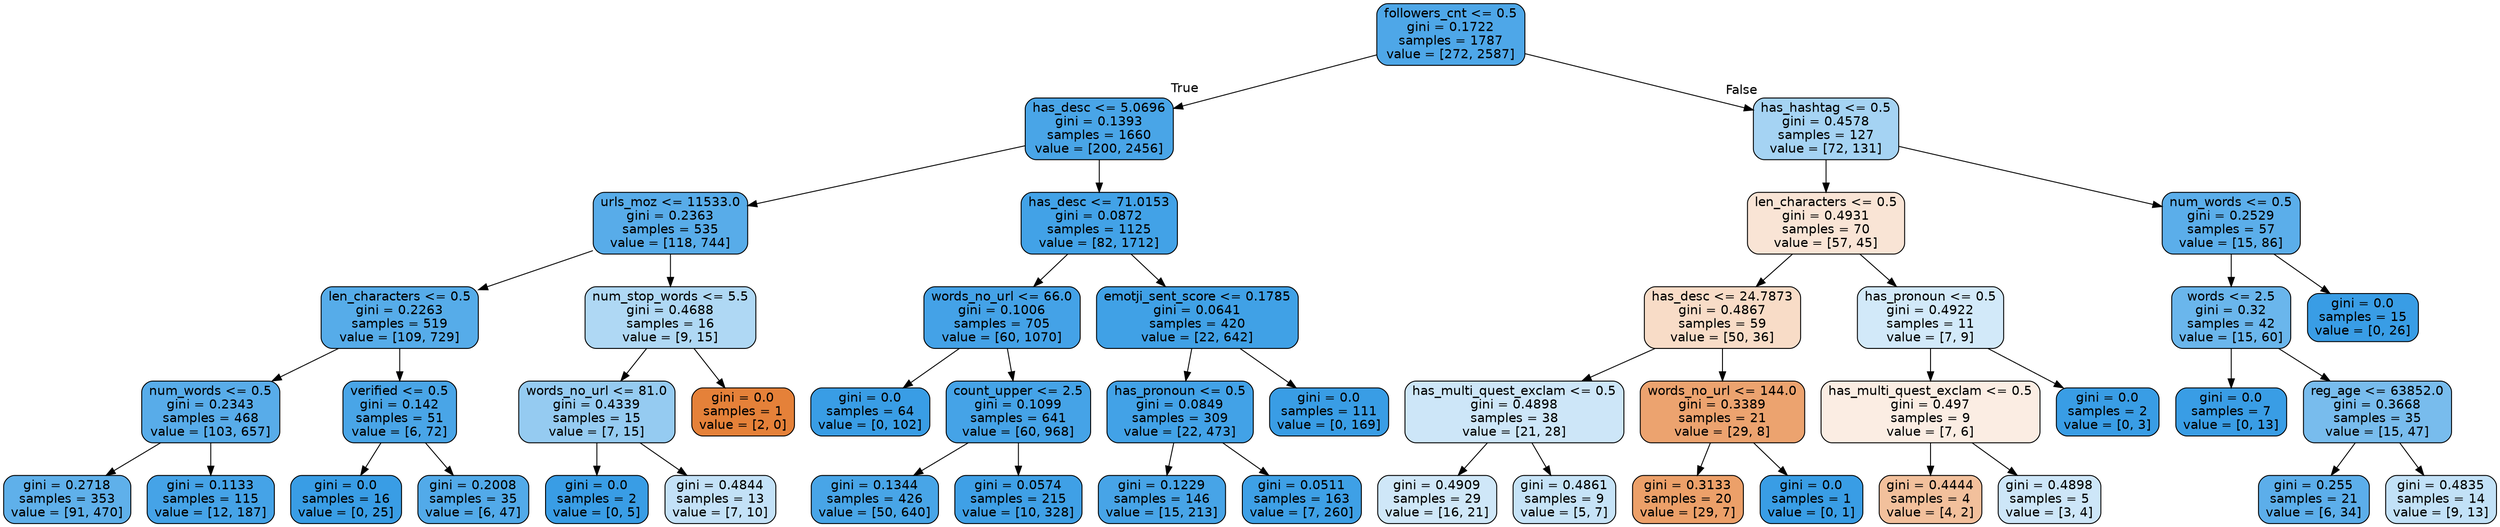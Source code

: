 digraph Tree {
node [shape=box, style="filled, rounded", color="black", fontname=helvetica] ;
edge [fontname=helvetica] ;
0 [label="followers_cnt <= 0.5\ngini = 0.1722\nsamples = 1787\nvalue = [272, 2587]", fillcolor="#399de5e4"] ;
1 [label="has_desc <= 5.0696\ngini = 0.1393\nsamples = 1660\nvalue = [200, 2456]", fillcolor="#399de5ea"] ;
0 -> 1 [labeldistance=2.5, labelangle=45, headlabel="True"] ;
2 [label="urls_moz <= 11533.0\ngini = 0.2363\nsamples = 535\nvalue = [118, 744]", fillcolor="#399de5d7"] ;
1 -> 2 ;
3 [label="len_characters <= 0.5\ngini = 0.2263\nsamples = 519\nvalue = [109, 729]", fillcolor="#399de5d9"] ;
2 -> 3 ;
4 [label="num_words <= 0.5\ngini = 0.2343\nsamples = 468\nvalue = [103, 657]", fillcolor="#399de5d7"] ;
3 -> 4 ;
5 [label="gini = 0.2718\nsamples = 353\nvalue = [91, 470]", fillcolor="#399de5ce"] ;
4 -> 5 ;
6 [label="gini = 0.1133\nsamples = 115\nvalue = [12, 187]", fillcolor="#399de5ef"] ;
4 -> 6 ;
7 [label="verified <= 0.5\ngini = 0.142\nsamples = 51\nvalue = [6, 72]", fillcolor="#399de5ea"] ;
3 -> 7 ;
8 [label="gini = 0.0\nsamples = 16\nvalue = [0, 25]", fillcolor="#399de5ff"] ;
7 -> 8 ;
9 [label="gini = 0.2008\nsamples = 35\nvalue = [6, 47]", fillcolor="#399de5de"] ;
7 -> 9 ;
10 [label="num_stop_words <= 5.5\ngini = 0.4688\nsamples = 16\nvalue = [9, 15]", fillcolor="#399de566"] ;
2 -> 10 ;
11 [label="words_no_url <= 81.0\ngini = 0.4339\nsamples = 15\nvalue = [7, 15]", fillcolor="#399de588"] ;
10 -> 11 ;
12 [label="gini = 0.0\nsamples = 2\nvalue = [0, 5]", fillcolor="#399de5ff"] ;
11 -> 12 ;
13 [label="gini = 0.4844\nsamples = 13\nvalue = [7, 10]", fillcolor="#399de54d"] ;
11 -> 13 ;
14 [label="gini = 0.0\nsamples = 1\nvalue = [2, 0]", fillcolor="#e58139ff"] ;
10 -> 14 ;
15 [label="has_desc <= 71.0153\ngini = 0.0872\nsamples = 1125\nvalue = [82, 1712]", fillcolor="#399de5f3"] ;
1 -> 15 ;
16 [label="words_no_url <= 66.0\ngini = 0.1006\nsamples = 705\nvalue = [60, 1070]", fillcolor="#399de5f1"] ;
15 -> 16 ;
17 [label="gini = 0.0\nsamples = 64\nvalue = [0, 102]", fillcolor="#399de5ff"] ;
16 -> 17 ;
18 [label="count_upper <= 2.5\ngini = 0.1099\nsamples = 641\nvalue = [60, 968]", fillcolor="#399de5ef"] ;
16 -> 18 ;
19 [label="gini = 0.1344\nsamples = 426\nvalue = [50, 640]", fillcolor="#399de5eb"] ;
18 -> 19 ;
20 [label="gini = 0.0574\nsamples = 215\nvalue = [10, 328]", fillcolor="#399de5f7"] ;
18 -> 20 ;
21 [label="emotji_sent_score <= 0.1785\ngini = 0.0641\nsamples = 420\nvalue = [22, 642]", fillcolor="#399de5f6"] ;
15 -> 21 ;
22 [label="has_pronoun <= 0.5\ngini = 0.0849\nsamples = 309\nvalue = [22, 473]", fillcolor="#399de5f3"] ;
21 -> 22 ;
23 [label="gini = 0.1229\nsamples = 146\nvalue = [15, 213]", fillcolor="#399de5ed"] ;
22 -> 23 ;
24 [label="gini = 0.0511\nsamples = 163\nvalue = [7, 260]", fillcolor="#399de5f8"] ;
22 -> 24 ;
25 [label="gini = 0.0\nsamples = 111\nvalue = [0, 169]", fillcolor="#399de5ff"] ;
21 -> 25 ;
26 [label="has_hashtag <= 0.5\ngini = 0.4578\nsamples = 127\nvalue = [72, 131]", fillcolor="#399de573"] ;
0 -> 26 [labeldistance=2.5, labelangle=-45, headlabel="False"] ;
27 [label="len_characters <= 0.5\ngini = 0.4931\nsamples = 70\nvalue = [57, 45]", fillcolor="#e5813936"] ;
26 -> 27 ;
28 [label="has_desc <= 24.7873\ngini = 0.4867\nsamples = 59\nvalue = [50, 36]", fillcolor="#e5813947"] ;
27 -> 28 ;
29 [label="has_multi_quest_exclam <= 0.5\ngini = 0.4898\nsamples = 38\nvalue = [21, 28]", fillcolor="#399de540"] ;
28 -> 29 ;
30 [label="gini = 0.4909\nsamples = 29\nvalue = [16, 21]", fillcolor="#399de53d"] ;
29 -> 30 ;
31 [label="gini = 0.4861\nsamples = 9\nvalue = [5, 7]", fillcolor="#399de549"] ;
29 -> 31 ;
32 [label="words_no_url <= 144.0\ngini = 0.3389\nsamples = 21\nvalue = [29, 8]", fillcolor="#e58139b9"] ;
28 -> 32 ;
33 [label="gini = 0.3133\nsamples = 20\nvalue = [29, 7]", fillcolor="#e58139c1"] ;
32 -> 33 ;
34 [label="gini = 0.0\nsamples = 1\nvalue = [0, 1]", fillcolor="#399de5ff"] ;
32 -> 34 ;
35 [label="has_pronoun <= 0.5\ngini = 0.4922\nsamples = 11\nvalue = [7, 9]", fillcolor="#399de539"] ;
27 -> 35 ;
36 [label="has_multi_quest_exclam <= 0.5\ngini = 0.497\nsamples = 9\nvalue = [7, 6]", fillcolor="#e5813924"] ;
35 -> 36 ;
37 [label="gini = 0.4444\nsamples = 4\nvalue = [4, 2]", fillcolor="#e581397f"] ;
36 -> 37 ;
38 [label="gini = 0.4898\nsamples = 5\nvalue = [3, 4]", fillcolor="#399de540"] ;
36 -> 38 ;
39 [label="gini = 0.0\nsamples = 2\nvalue = [0, 3]", fillcolor="#399de5ff"] ;
35 -> 39 ;
40 [label="num_words <= 0.5\ngini = 0.2529\nsamples = 57\nvalue = [15, 86]", fillcolor="#399de5d3"] ;
26 -> 40 ;
41 [label="words <= 2.5\ngini = 0.32\nsamples = 42\nvalue = [15, 60]", fillcolor="#399de5bf"] ;
40 -> 41 ;
42 [label="gini = 0.0\nsamples = 7\nvalue = [0, 13]", fillcolor="#399de5ff"] ;
41 -> 42 ;
43 [label="reg_age <= 63852.0\ngini = 0.3668\nsamples = 35\nvalue = [15, 47]", fillcolor="#399de5ae"] ;
41 -> 43 ;
44 [label="gini = 0.255\nsamples = 21\nvalue = [6, 34]", fillcolor="#399de5d2"] ;
43 -> 44 ;
45 [label="gini = 0.4835\nsamples = 14\nvalue = [9, 13]", fillcolor="#399de54e"] ;
43 -> 45 ;
46 [label="gini = 0.0\nsamples = 15\nvalue = [0, 26]", fillcolor="#399de5ff"] ;
40 -> 46 ;
}